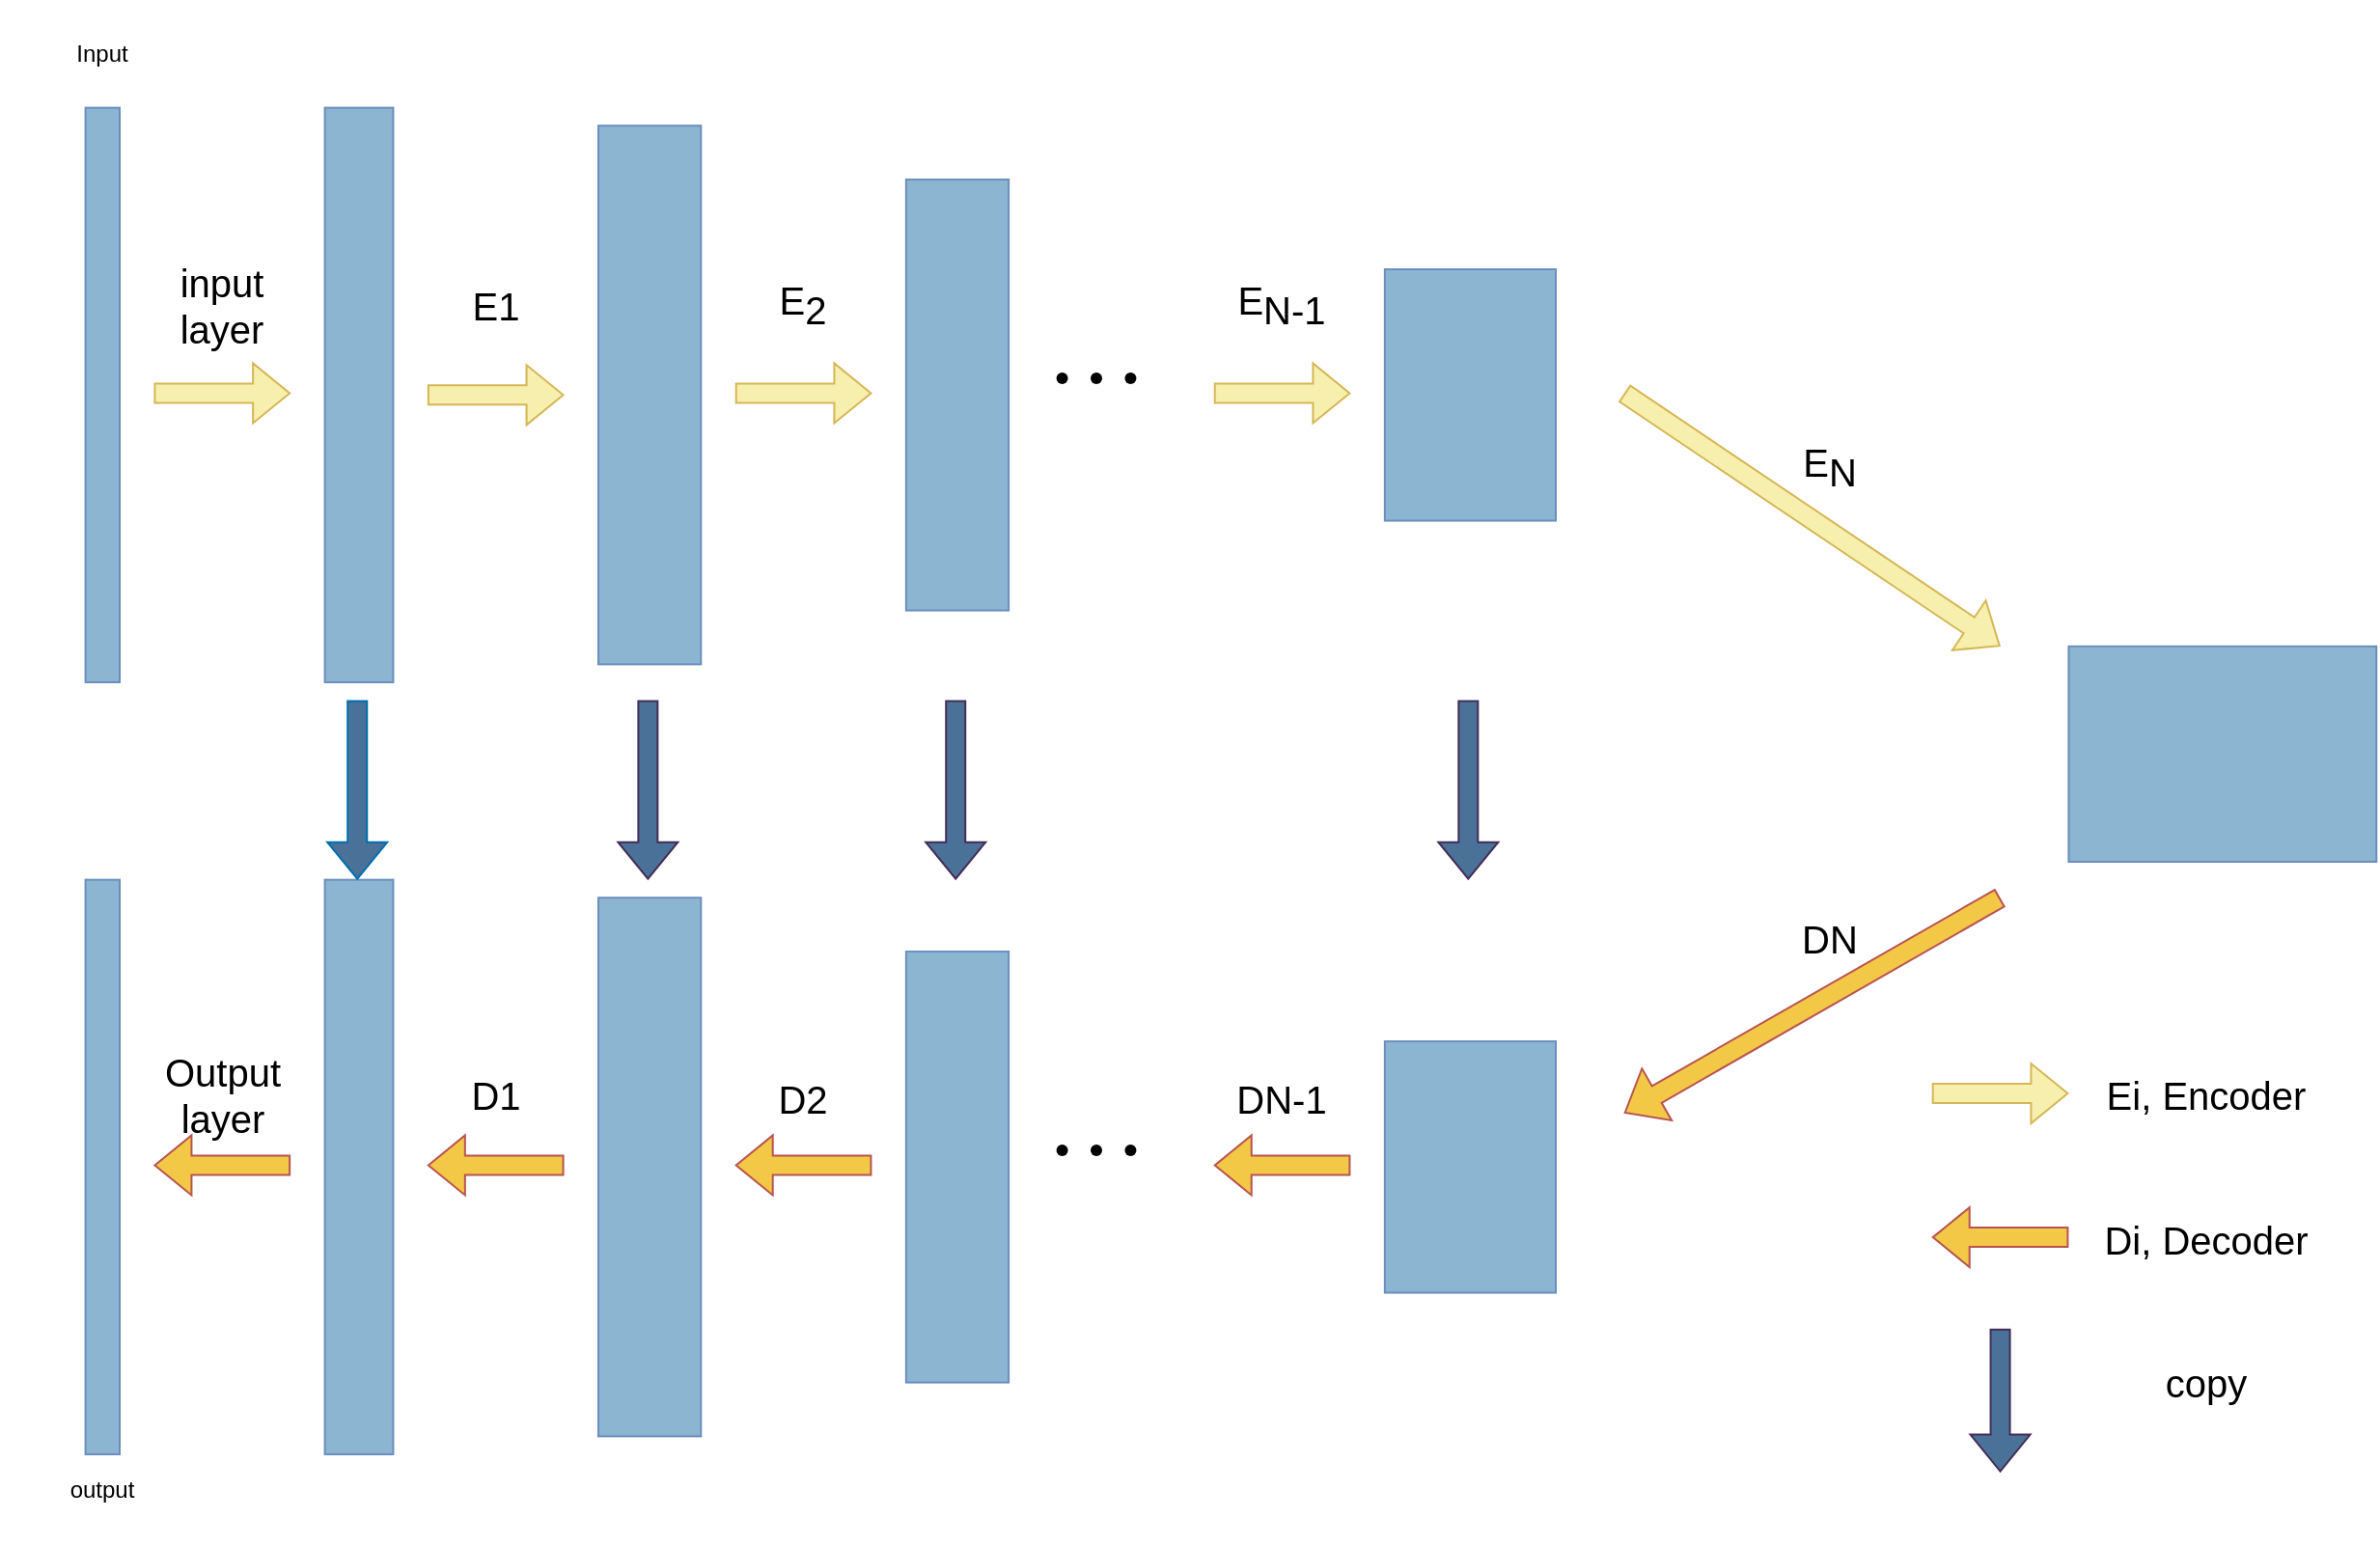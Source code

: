 <mxfile version="24.0.2" type="github">
  <diagram name="第 1 页" id="X7zsklJzZhZyyLIHyMu6">
    <mxGraphModel dx="2280" dy="1035" grid="1" gridSize="10" guides="1" tooltips="1" connect="1" arrows="1" fold="1" page="1" pageScale="1" pageWidth="1600" pageHeight="900" math="0" shadow="0">
      <root>
        <mxCell id="0" />
        <mxCell id="1" parent="0" />
        <mxCell id="IN495iSGl3dmshIJW0Bv-1" value="" style="rounded=0;whiteSpace=wrap;html=1;fillColor=#8BB5D1;strokeColor=#6c8ebf;" parent="1" vertex="1">
          <mxGeometry x="348.286" y="65.814" width="35.429" height="297.674" as="geometry" />
        </mxCell>
        <mxCell id="IN495iSGl3dmshIJW0Bv-2" value="Input" style="text;html=1;align=center;verticalAlign=middle;whiteSpace=wrap;rounded=0;" parent="1" vertex="1">
          <mxGeometry x="180" y="10" width="106.286" height="55.814" as="geometry" />
        </mxCell>
        <mxCell id="IN495iSGl3dmshIJW0Bv-3" value="" style="rounded=0;whiteSpace=wrap;html=1;fillColor=#8BB5D1;strokeColor=#6c8ebf;" parent="1" vertex="1">
          <mxGeometry x="490" y="75.116" width="53.143" height="279.07" as="geometry" />
        </mxCell>
        <mxCell id="IN495iSGl3dmshIJW0Bv-4" value="" style="rounded=0;whiteSpace=wrap;html=1;fillColor=#8BB5D1;strokeColor=#6c8ebf;" parent="1" vertex="1">
          <mxGeometry x="649.429" y="103.023" width="53.143" height="223.256" as="geometry" />
        </mxCell>
        <mxCell id="IN495iSGl3dmshIJW0Bv-5" value="" style="shape=flexArrow;endArrow=classic;html=1;rounded=0;fillColor=#F7EFAE;strokeColor=#d6b656;" parent="1" edge="1">
          <mxGeometry width="50" height="50" relative="1" as="geometry">
            <mxPoint x="401.429" y="214.651" as="sourcePoint" />
            <mxPoint x="472.286" y="214.651" as="targetPoint" />
          </mxGeometry>
        </mxCell>
        <mxCell id="IN495iSGl3dmshIJW0Bv-6" value="" style="shape=flexArrow;endArrow=classic;html=1;rounded=0;fillColor=#F7EFAE;strokeColor=#d6b656;" parent="1" edge="1">
          <mxGeometry width="50" height="50" relative="1" as="geometry">
            <mxPoint x="560.857" y="213.721" as="sourcePoint" />
            <mxPoint x="631.714" y="213.721" as="targetPoint" />
          </mxGeometry>
        </mxCell>
        <mxCell id="IN495iSGl3dmshIJW0Bv-7" value="" style="shape=waypoint;sketch=0;fillStyle=solid;size=6;pointerEvents=1;points=[];fillColor=none;resizable=0;rotatable=0;perimeter=centerPerimeter;snapToPoint=1;" parent="1" vertex="1">
          <mxGeometry x="755.714" y="196.047" width="20" height="20" as="geometry" />
        </mxCell>
        <mxCell id="IN495iSGl3dmshIJW0Bv-8" value="" style="shape=waypoint;sketch=0;fillStyle=solid;size=6;pointerEvents=1;points=[];fillColor=none;resizable=0;rotatable=0;perimeter=centerPerimeter;snapToPoint=1;" parent="1" vertex="1">
          <mxGeometry x="738" y="196.047" width="20" height="20" as="geometry" />
        </mxCell>
        <mxCell id="IN495iSGl3dmshIJW0Bv-9" value="" style="shape=waypoint;sketch=0;fillStyle=solid;size=6;pointerEvents=1;points=[];fillColor=none;resizable=0;rotatable=0;perimeter=centerPerimeter;snapToPoint=1;" parent="1" vertex="1">
          <mxGeometry x="720.286" y="196.047" width="20" height="20" as="geometry" />
        </mxCell>
        <mxCell id="IN495iSGl3dmshIJW0Bv-10" value="" style="shape=flexArrow;endArrow=classic;html=1;rounded=0;fillColor=#F7EFAE;strokeColor=#d6b656;" parent="1" edge="1">
          <mxGeometry width="50" height="50" relative="1" as="geometry">
            <mxPoint x="808.857" y="213.721" as="sourcePoint" />
            <mxPoint x="879.714" y="213.721" as="targetPoint" />
          </mxGeometry>
        </mxCell>
        <mxCell id="IN495iSGl3dmshIJW0Bv-11" value="" style="rounded=0;whiteSpace=wrap;html=1;fillColor=#8BB5D1;strokeColor=#6c8ebf;" parent="1" vertex="1">
          <mxGeometry x="897.429" y="149.535" width="88.571" height="130.233" as="geometry" />
        </mxCell>
        <mxCell id="IN495iSGl3dmshIJW0Bv-12" value="" style="shape=flexArrow;endArrow=classic;html=1;rounded=0;fillColor=#F7EFAE;strokeColor=#d6b656;" parent="1" edge="1">
          <mxGeometry width="50" height="50" relative="1" as="geometry">
            <mxPoint x="1021.429" y="213.721" as="sourcePoint" />
            <mxPoint x="1216.286" y="344.884" as="targetPoint" />
          </mxGeometry>
        </mxCell>
        <mxCell id="IN495iSGl3dmshIJW0Bv-13" value="" style="rounded=0;whiteSpace=wrap;html=1;fillColor=#8BB5D1;strokeColor=#6c8ebf;" parent="1" vertex="1">
          <mxGeometry x="1251.714" y="344.884" width="159.429" height="111.628" as="geometry" />
        </mxCell>
        <mxCell id="IN495iSGl3dmshIJW0Bv-14" value="" style="shape=flexArrow;endArrow=classic;html=1;rounded=0;fillColor=#F3C846;strokeColor=#b85450;" parent="1" edge="1">
          <mxGeometry width="50" height="50" relative="1" as="geometry">
            <mxPoint x="1216.286" y="475.116" as="sourcePoint" />
            <mxPoint x="1021.429" y="586.744" as="targetPoint" />
          </mxGeometry>
        </mxCell>
        <mxCell id="IN495iSGl3dmshIJW0Bv-15" value="" style="rounded=0;whiteSpace=wrap;html=1;fillColor=#8BB5D1;strokeColor=#6c8ebf;" parent="1" vertex="1">
          <mxGeometry x="897.429" y="549.535" width="88.571" height="130.233" as="geometry" />
        </mxCell>
        <mxCell id="IN495iSGl3dmshIJW0Bv-16" value="" style="rounded=0;whiteSpace=wrap;html=1;fillColor=#8BB5D1;strokeColor=#6c8ebf;" parent="1" vertex="1">
          <mxGeometry x="649.429" y="503.023" width="53.143" height="223.256" as="geometry" />
        </mxCell>
        <mxCell id="IN495iSGl3dmshIJW0Bv-17" value="" style="rounded=0;whiteSpace=wrap;html=1;fillColor=#8BB5D1;strokeColor=#6c8ebf;" parent="1" vertex="1">
          <mxGeometry x="490" y="475.116" width="53.143" height="279.07" as="geometry" />
        </mxCell>
        <mxCell id="IN495iSGl3dmshIJW0Bv-18" value="" style="rounded=0;whiteSpace=wrap;html=1;fillColor=#8BB5D1;strokeColor=#6c8ebf;" parent="1" vertex="1">
          <mxGeometry x="348.286" y="465.814" width="35.429" height="297.674" as="geometry" />
        </mxCell>
        <mxCell id="IN495iSGl3dmshIJW0Bv-19" value="output" style="text;html=1;align=center;verticalAlign=middle;whiteSpace=wrap;rounded=0;" parent="1" vertex="1">
          <mxGeometry x="180" y="754.186" width="106.286" height="55.814" as="geometry" />
        </mxCell>
        <mxCell id="IN495iSGl3dmshIJW0Bv-20" value="" style="shape=flexArrow;endArrow=classic;html=1;rounded=0;fillColor=#F3C846;strokeColor=#b85450;" parent="1" edge="1">
          <mxGeometry width="50" height="50" relative="1" as="geometry">
            <mxPoint x="631.714" y="613.721" as="sourcePoint" />
            <mxPoint x="560.857" y="613.721" as="targetPoint" />
          </mxGeometry>
        </mxCell>
        <mxCell id="IN495iSGl3dmshIJW0Bv-21" value="" style="shape=flexArrow;endArrow=classic;html=1;rounded=0;fillColor=#F3C846;strokeColor=#b85450;" parent="1" edge="1">
          <mxGeometry width="50" height="50" relative="1" as="geometry">
            <mxPoint x="472.286" y="613.721" as="sourcePoint" />
            <mxPoint x="401.429" y="613.721" as="targetPoint" />
          </mxGeometry>
        </mxCell>
        <mxCell id="IN495iSGl3dmshIJW0Bv-24" value="" style="shape=waypoint;sketch=0;fillStyle=solid;size=6;pointerEvents=1;points=[];fillColor=none;resizable=0;rotatable=0;perimeter=centerPerimeter;snapToPoint=1;" parent="1" vertex="1">
          <mxGeometry x="755.714" y="596.047" width="20" height="20" as="geometry" />
        </mxCell>
        <mxCell id="IN495iSGl3dmshIJW0Bv-25" value="" style="shape=waypoint;sketch=0;fillStyle=solid;size=6;pointerEvents=1;points=[];fillColor=none;resizable=0;rotatable=0;perimeter=centerPerimeter;snapToPoint=1;" parent="1" vertex="1">
          <mxGeometry x="738" y="596.047" width="20" height="20" as="geometry" />
        </mxCell>
        <mxCell id="IN495iSGl3dmshIJW0Bv-26" value="" style="shape=waypoint;sketch=0;fillStyle=solid;size=6;pointerEvents=1;points=[];fillColor=none;resizable=0;rotatable=0;perimeter=centerPerimeter;snapToPoint=1;" parent="1" vertex="1">
          <mxGeometry x="720.286" y="596.047" width="20" height="20" as="geometry" />
        </mxCell>
        <mxCell id="IN495iSGl3dmshIJW0Bv-27" value="" style="shape=flexArrow;endArrow=classic;html=1;rounded=0;fillColor=#F3C846;strokeColor=#b85450;" parent="1" edge="1">
          <mxGeometry width="50" height="50" relative="1" as="geometry">
            <mxPoint x="879.714" y="613.721" as="sourcePoint" />
            <mxPoint x="808.857" y="613.721" as="targetPoint" />
          </mxGeometry>
        </mxCell>
        <mxCell id="IN495iSGl3dmshIJW0Bv-28" value="" style="shape=flexArrow;endArrow=classic;html=1;rounded=0;fillColor=#F3C846;strokeColor=#b85450;" parent="1" edge="1">
          <mxGeometry width="50" height="50" relative="1" as="geometry">
            <mxPoint x="330.571" y="613.721" as="sourcePoint" />
            <mxPoint x="259.714" y="613.721" as="targetPoint" />
          </mxGeometry>
        </mxCell>
        <mxCell id="IN495iSGl3dmshIJW0Bv-29" value="" style="rounded=0;whiteSpace=wrap;html=1;fillColor=#8BB5D1;strokeColor=#6c8ebf;" parent="1" vertex="1">
          <mxGeometry x="224.286" y="465.814" width="17.714" height="297.674" as="geometry" />
        </mxCell>
        <mxCell id="IN495iSGl3dmshIJW0Bv-30" value="" style="shape=flexArrow;endArrow=classic;html=1;rounded=0;fillColor=#4A7298;strokeColor=#432D57;" parent="1" edge="1">
          <mxGeometry width="50" height="50" relative="1" as="geometry">
            <mxPoint x="940.669" y="372.791" as="sourcePoint" />
            <mxPoint x="940.669" y="465.814" as="targetPoint" />
          </mxGeometry>
        </mxCell>
        <mxCell id="IN495iSGl3dmshIJW0Bv-31" value="" style="shape=flexArrow;endArrow=classic;html=1;rounded=0;fillColor=#4A7298;strokeColor=#432D57;" parent="1" edge="1">
          <mxGeometry width="50" height="50" relative="1" as="geometry">
            <mxPoint x="515.686" y="372.791" as="sourcePoint" />
            <mxPoint x="515.686" y="465.814" as="targetPoint" />
          </mxGeometry>
        </mxCell>
        <mxCell id="IN495iSGl3dmshIJW0Bv-32" value="" style="shape=flexArrow;endArrow=classic;html=1;rounded=0;fillColor=#4A7298;strokeColor=#006EAF;" parent="1" edge="1">
          <mxGeometry width="50" height="50" relative="1" as="geometry">
            <mxPoint x="365.114" y="372.791" as="sourcePoint" />
            <mxPoint x="365.114" y="465.814" as="targetPoint" />
          </mxGeometry>
        </mxCell>
        <mxCell id="IN495iSGl3dmshIJW0Bv-33" value="" style="shape=flexArrow;endArrow=classic;html=1;rounded=0;fillColor=#4A7298;strokeColor=#432D57;" parent="1" edge="1">
          <mxGeometry width="50" height="50" relative="1" as="geometry">
            <mxPoint x="675.114" y="372.791" as="sourcePoint" />
            <mxPoint x="675.114" y="465.814" as="targetPoint" />
          </mxGeometry>
        </mxCell>
        <mxCell id="IN495iSGl3dmshIJW0Bv-34" value="E1" style="text;html=1;align=center;verticalAlign=middle;whiteSpace=wrap;rounded=0;fontSize=20;" parent="1" vertex="1">
          <mxGeometry x="383.714" y="140.233" width="106.286" height="55.814" as="geometry" />
        </mxCell>
        <mxCell id="IN495iSGl3dmshIJW0Bv-35" value="E&lt;sub style=&quot;font-size: 20px;&quot;&gt;N&lt;/sub&gt;" style="text;html=1;align=center;verticalAlign=middle;whiteSpace=wrap;rounded=0;fontSize=20;" parent="1" vertex="1">
          <mxGeometry x="1074.571" y="223.953" width="106.286" height="55.814" as="geometry" />
        </mxCell>
        <mxCell id="IN495iSGl3dmshIJW0Bv-36" value="E&lt;sub style=&quot;font-size: 20px;&quot;&gt;N-1&lt;/sub&gt;" style="text;html=1;align=center;verticalAlign=middle;whiteSpace=wrap;rounded=0;fontSize=20;" parent="1" vertex="1">
          <mxGeometry x="791.143" y="140.233" width="106.286" height="55.814" as="geometry" />
        </mxCell>
        <mxCell id="IN495iSGl3dmshIJW0Bv-37" value="E&lt;sub style=&quot;font-size: 20px;&quot;&gt;2&lt;/sub&gt;" style="text;html=1;align=center;verticalAlign=middle;whiteSpace=wrap;rounded=0;fontSize=20;" parent="1" vertex="1">
          <mxGeometry x="543.143" y="140.233" width="106.286" height="55.814" as="geometry" />
        </mxCell>
        <mxCell id="IN495iSGl3dmshIJW0Bv-38" value="&lt;sub style=&quot;font-size: 20px;&quot;&gt;&lt;span style=&quot;font-size: 20px;&quot;&gt;D&lt;/span&gt;N&lt;/sub&gt;" style="text;html=1;align=center;verticalAlign=middle;whiteSpace=wrap;rounded=0;fontSize=20;" parent="1" vertex="1">
          <mxGeometry x="1074.571" y="465.812" width="106.286" height="55.814" as="geometry" />
        </mxCell>
        <mxCell id="IN495iSGl3dmshIJW0Bv-39" value="&lt;sub style=&quot;font-size: 20px;&quot;&gt;&lt;span style=&quot;font-size: 20px;&quot;&gt;D&lt;/span&gt;N-1&lt;/sub&gt;" style="text;html=1;align=center;verticalAlign=middle;whiteSpace=wrap;rounded=0;fontSize=20;" parent="1" vertex="1">
          <mxGeometry x="791.143" y="549.533" width="106.286" height="55.814" as="geometry" />
        </mxCell>
        <mxCell id="IN495iSGl3dmshIJW0Bv-40" value="&lt;sub style=&quot;font-size: 20px;&quot;&gt;&lt;span style=&quot;font-size: 20px;&quot;&gt;D&lt;/span&gt;2&lt;/sub&gt;" style="text;html=1;align=center;verticalAlign=middle;whiteSpace=wrap;rounded=0;fontSize=20;" parent="1" vertex="1">
          <mxGeometry x="543.143" y="549.533" width="106.286" height="55.814" as="geometry" />
        </mxCell>
        <mxCell id="IN495iSGl3dmshIJW0Bv-41" value="&lt;font style=&quot;font-size: 20px;&quot;&gt;D1&lt;/font&gt;" style="text;html=1;align=center;verticalAlign=middle;whiteSpace=wrap;rounded=0;" parent="1" vertex="1">
          <mxGeometry x="383.714" y="549.535" width="106.286" height="55.814" as="geometry" />
        </mxCell>
        <mxCell id="IN495iSGl3dmshIJW0Bv-42" value="Output layer" style="text;html=1;align=center;verticalAlign=middle;whiteSpace=wrap;rounded=0;fontSize=20;" parent="1" vertex="1">
          <mxGeometry x="259.714" y="549.533" width="70.857" height="55.814" as="geometry" />
        </mxCell>
        <mxCell id="IN495iSGl3dmshIJW0Bv-43" value="" style="shape=flexArrow;endArrow=classic;html=1;rounded=0;fillColor=#F7EFAE;strokeColor=#d6b656;" parent="1" edge="1">
          <mxGeometry width="50" height="50" relative="1" as="geometry">
            <mxPoint x="1180.857" y="576.512" as="sourcePoint" />
            <mxPoint x="1251.714" y="576.512" as="targetPoint" />
          </mxGeometry>
        </mxCell>
        <mxCell id="IN495iSGl3dmshIJW0Bv-44" value="Ei, Encoder" style="text;html=1;align=center;verticalAlign=middle;whiteSpace=wrap;rounded=0;fontSize=20;" parent="1" vertex="1">
          <mxGeometry x="1251.716" y="549.535" width="141.714" height="55.814" as="geometry" />
        </mxCell>
        <mxCell id="IN495iSGl3dmshIJW0Bv-46" value="Di, Decoder" style="text;html=1;align=center;verticalAlign=middle;whiteSpace=wrap;rounded=0;labelPosition=center;verticalLabelPosition=middle;fontSize=20;" parent="1" vertex="1">
          <mxGeometry x="1251.716" y="623.953" width="141.714" height="55.814" as="geometry" />
        </mxCell>
        <mxCell id="IN495iSGl3dmshIJW0Bv-47" value="" style="shape=flexArrow;endArrow=classic;html=1;rounded=0;fillColor=#F3C846;strokeColor=#b85450;" parent="1" edge="1">
          <mxGeometry width="50" height="50" relative="1" as="geometry">
            <mxPoint x="1251.714" y="651.06" as="sourcePoint" />
            <mxPoint x="1180.857" y="651.06" as="targetPoint" />
          </mxGeometry>
        </mxCell>
        <mxCell id="IN495iSGl3dmshIJW0Bv-48" value="" style="shape=flexArrow;endArrow=classic;html=1;rounded=0;fillColor=#4A7298;strokeColor=#432D57;" parent="1" edge="1">
          <mxGeometry width="50" height="50" relative="1" as="geometry">
            <mxPoint x="1216.286" y="698.372" as="sourcePoint" />
            <mxPoint x="1216.286" y="772.791" as="targetPoint" />
          </mxGeometry>
        </mxCell>
        <mxCell id="IN495iSGl3dmshIJW0Bv-49" value="copy" style="text;html=1;align=center;verticalAlign=middle;whiteSpace=wrap;rounded=0;labelPosition=center;verticalLabelPosition=middle;fontSize=20;" parent="1" vertex="1">
          <mxGeometry x="1251.716" y="698.372" width="141.714" height="55.814" as="geometry" />
        </mxCell>
        <mxCell id="IN495iSGl3dmshIJW0Bv-50" value="" style="rounded=0;whiteSpace=wrap;html=1;fillColor=#8BB5D1;strokeColor=#6c8ebf;" parent="1" vertex="1">
          <mxGeometry x="224.286" y="65.814" width="17.714" height="297.674" as="geometry" />
        </mxCell>
        <mxCell id="IN495iSGl3dmshIJW0Bv-52" value="" style="shape=flexArrow;endArrow=classic;html=1;rounded=0;fillColor=#F7EFAE;strokeColor=#d6b656;" parent="1" edge="1">
          <mxGeometry width="50" height="50" relative="1" as="geometry">
            <mxPoint x="259.714" y="213.721" as="sourcePoint" />
            <mxPoint x="330.571" y="213.721" as="targetPoint" />
          </mxGeometry>
        </mxCell>
        <mxCell id="IN495iSGl3dmshIJW0Bv-53" value="input&lt;div style=&quot;font-size: 20px;&quot;&gt;layer&lt;/div&gt;" style="text;html=1;align=center;verticalAlign=middle;whiteSpace=wrap;rounded=0;fontSize=20;" parent="1" vertex="1">
          <mxGeometry x="242" y="140.233" width="106.286" height="55.814" as="geometry" />
        </mxCell>
      </root>
    </mxGraphModel>
  </diagram>
</mxfile>
